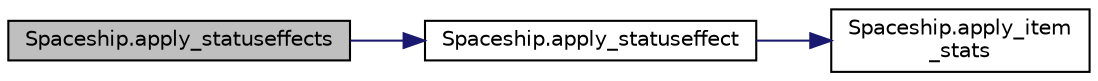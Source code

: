 digraph "Spaceship.apply_statuseffects"
{
  edge [fontname="Helvetica",fontsize="10",labelfontname="Helvetica",labelfontsize="10"];
  node [fontname="Helvetica",fontsize="10",shape=record];
  rankdir="LR";
  Node34 [label="Spaceship.apply_statuseffects",height=0.2,width=0.4,color="black", fillcolor="grey75", style="filled", fontcolor="black"];
  Node34 -> Node35 [color="midnightblue",fontsize="10",style="solid",fontname="Helvetica"];
  Node35 [label="Spaceship.apply_statuseffect",height=0.2,width=0.4,color="black", fillcolor="white", style="filled",URL="$class_spaceship.html#a0e562e25b6f8186c569fbc0577ef3bb6",tooltip="Fügt einen neuen StatusEffect zu dem Raumschiff hinzu "];
  Node35 -> Node36 [color="midnightblue",fontsize="10",style="solid",fontname="Helvetica"];
  Node36 [label="Spaceship.apply_item\l_stats",height=0.2,width=0.4,color="black", fillcolor="white", style="filled",URL="$class_spaceship.html#a465e9ba15923826055b2fd43be83d635",tooltip="Setzt die Schild- und Geschwindigkeitswerte den Items entsprechend fest "];
}

